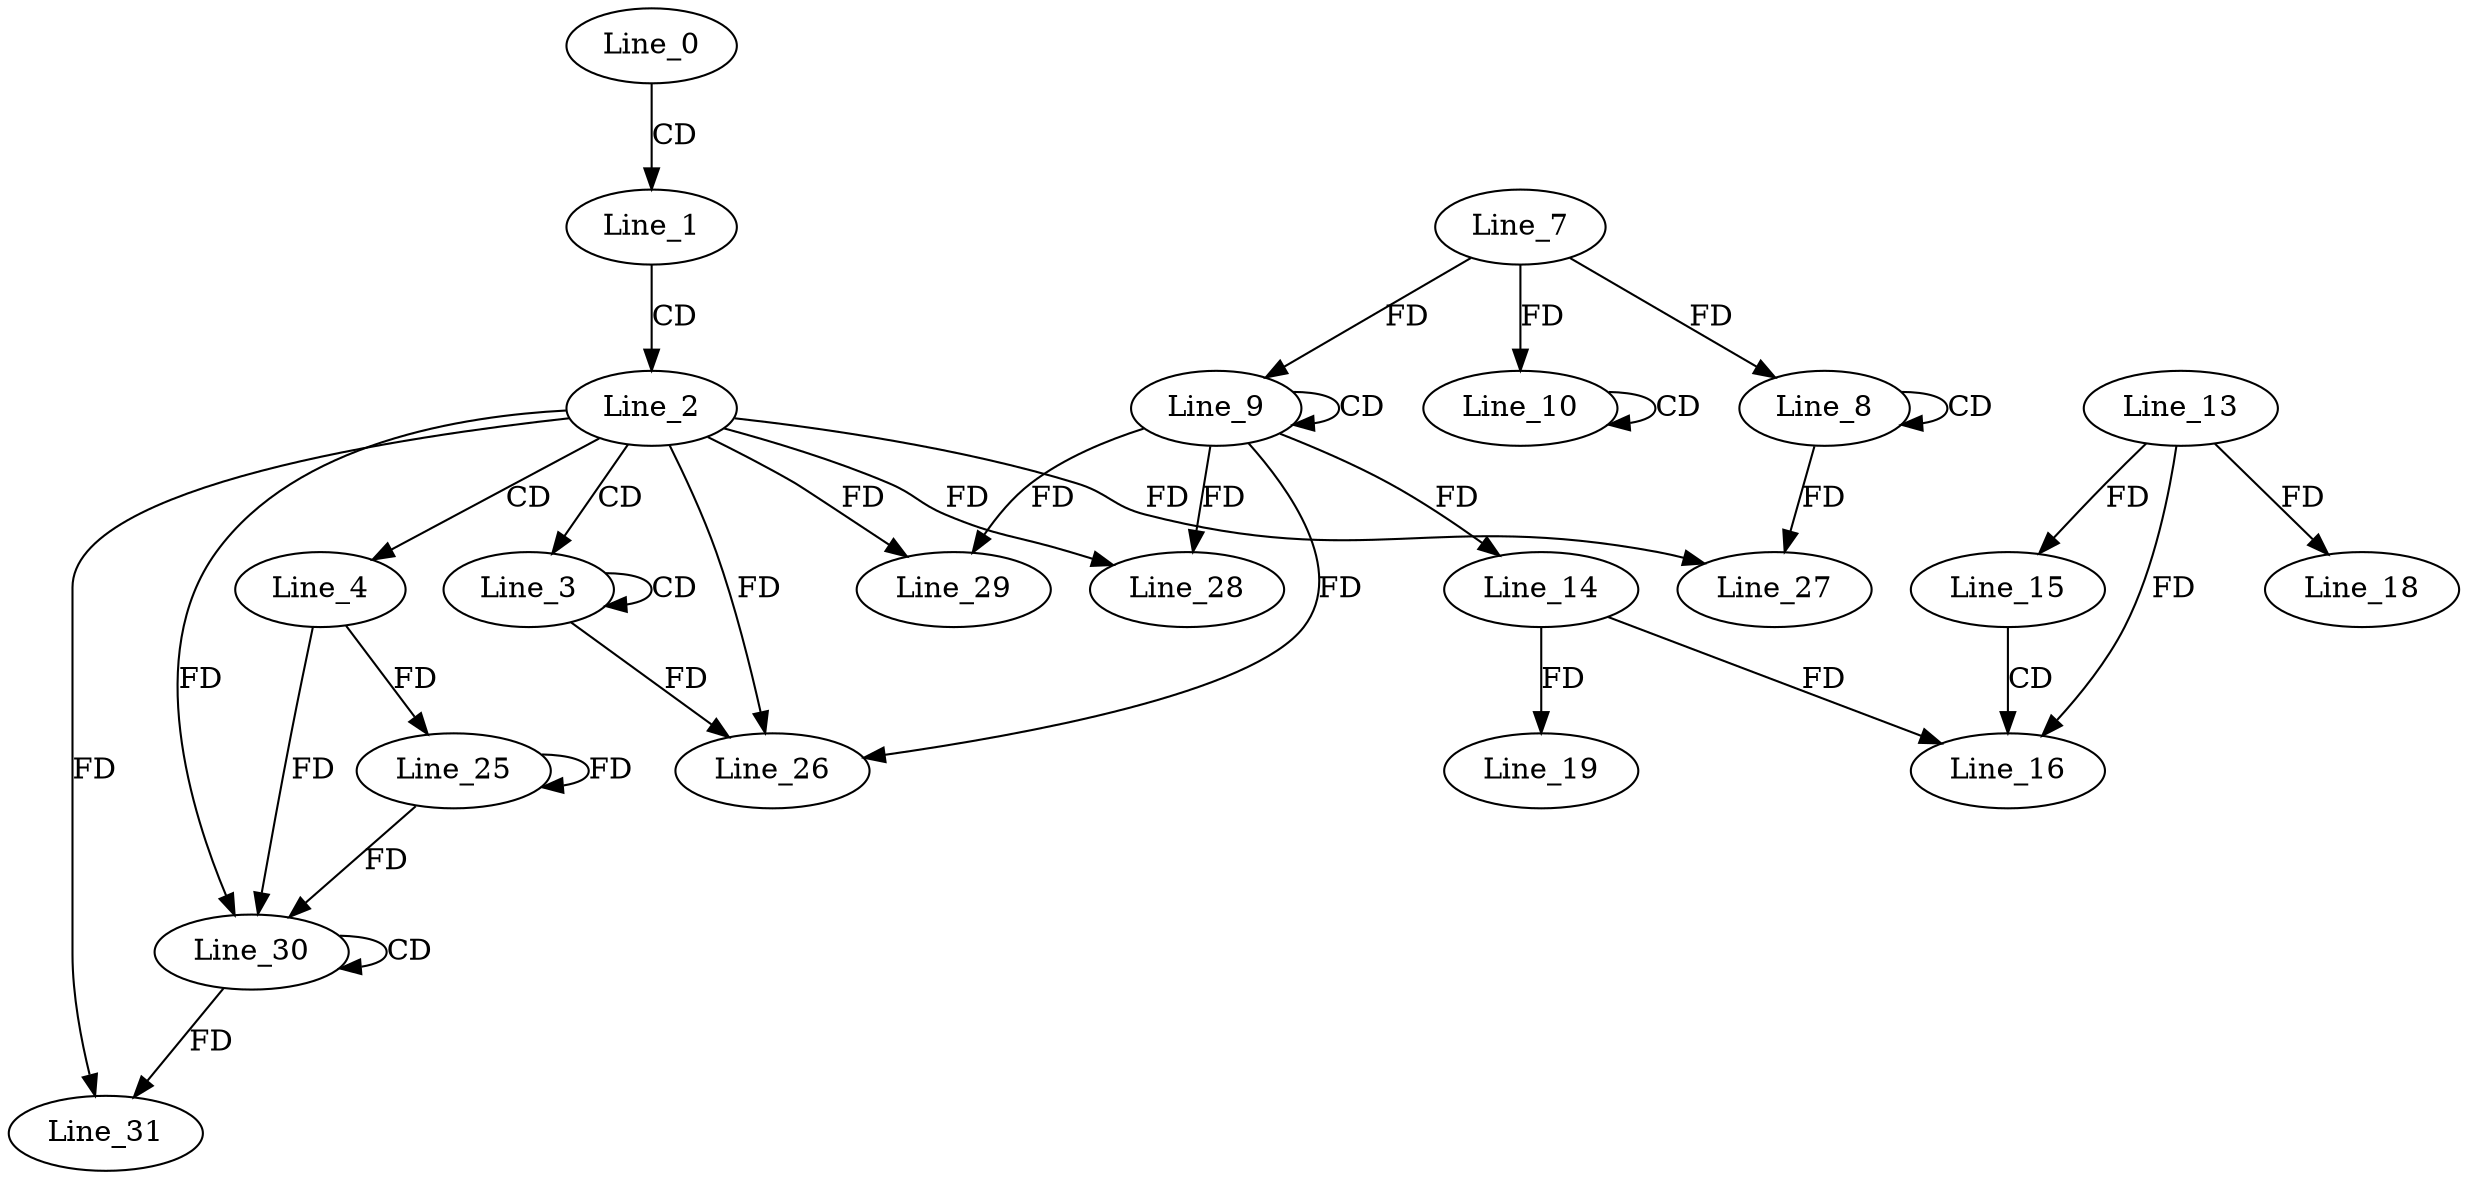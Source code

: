 digraph G {
  Line_0;
  Line_1;
  Line_2;
  Line_3;
  Line_3;
  Line_4;
  Line_8;
  Line_8;
  Line_7;
  Line_9;
  Line_9;
  Line_10;
  Line_10;
  Line_14;
  Line_13;
  Line_15;
  Line_15;
  Line_16;
  Line_14;
  Line_16;
  Line_18;
  Line_19;
  Line_25;
  Line_26;
  Line_26;
  Line_26;
  Line_27;
  Line_28;
  Line_28;
  Line_29;
  Line_29;
  Line_30;
  Line_30;
  Line_31;
  Line_0 -> Line_1 [ label="CD" ];
  Line_1 -> Line_2 [ label="CD" ];
  Line_2 -> Line_3 [ label="CD" ];
  Line_3 -> Line_3 [ label="CD" ];
  Line_2 -> Line_4 [ label="CD" ];
  Line_8 -> Line_8 [ label="CD" ];
  Line_7 -> Line_8 [ label="FD" ];
  Line_9 -> Line_9 [ label="CD" ];
  Line_7 -> Line_9 [ label="FD" ];
  Line_10 -> Line_10 [ label="CD" ];
  Line_7 -> Line_10 [ label="FD" ];
  Line_9 -> Line_14 [ label="FD" ];
  Line_13 -> Line_15 [ label="FD" ];
  Line_15 -> Line_16 [ label="CD" ];
  Line_14 -> Line_16 [ label="FD" ];
  Line_13 -> Line_16 [ label="FD" ];
  Line_13 -> Line_18 [ label="FD" ];
  Line_14 -> Line_19 [ label="FD" ];
  Line_4 -> Line_25 [ label="FD" ];
  Line_25 -> Line_25 [ label="FD" ];
  Line_2 -> Line_26 [ label="FD" ];
  Line_3 -> Line_26 [ label="FD" ];
  Line_9 -> Line_26 [ label="FD" ];
  Line_2 -> Line_27 [ label="FD" ];
  Line_8 -> Line_27 [ label="FD" ];
  Line_2 -> Line_28 [ label="FD" ];
  Line_9 -> Line_28 [ label="FD" ];
  Line_2 -> Line_29 [ label="FD" ];
  Line_9 -> Line_29 [ label="FD" ];
  Line_30 -> Line_30 [ label="CD" ];
  Line_2 -> Line_30 [ label="FD" ];
  Line_4 -> Line_30 [ label="FD" ];
  Line_25 -> Line_30 [ label="FD" ];
  Line_30 -> Line_31 [ label="FD" ];
  Line_2 -> Line_31 [ label="FD" ];
}
